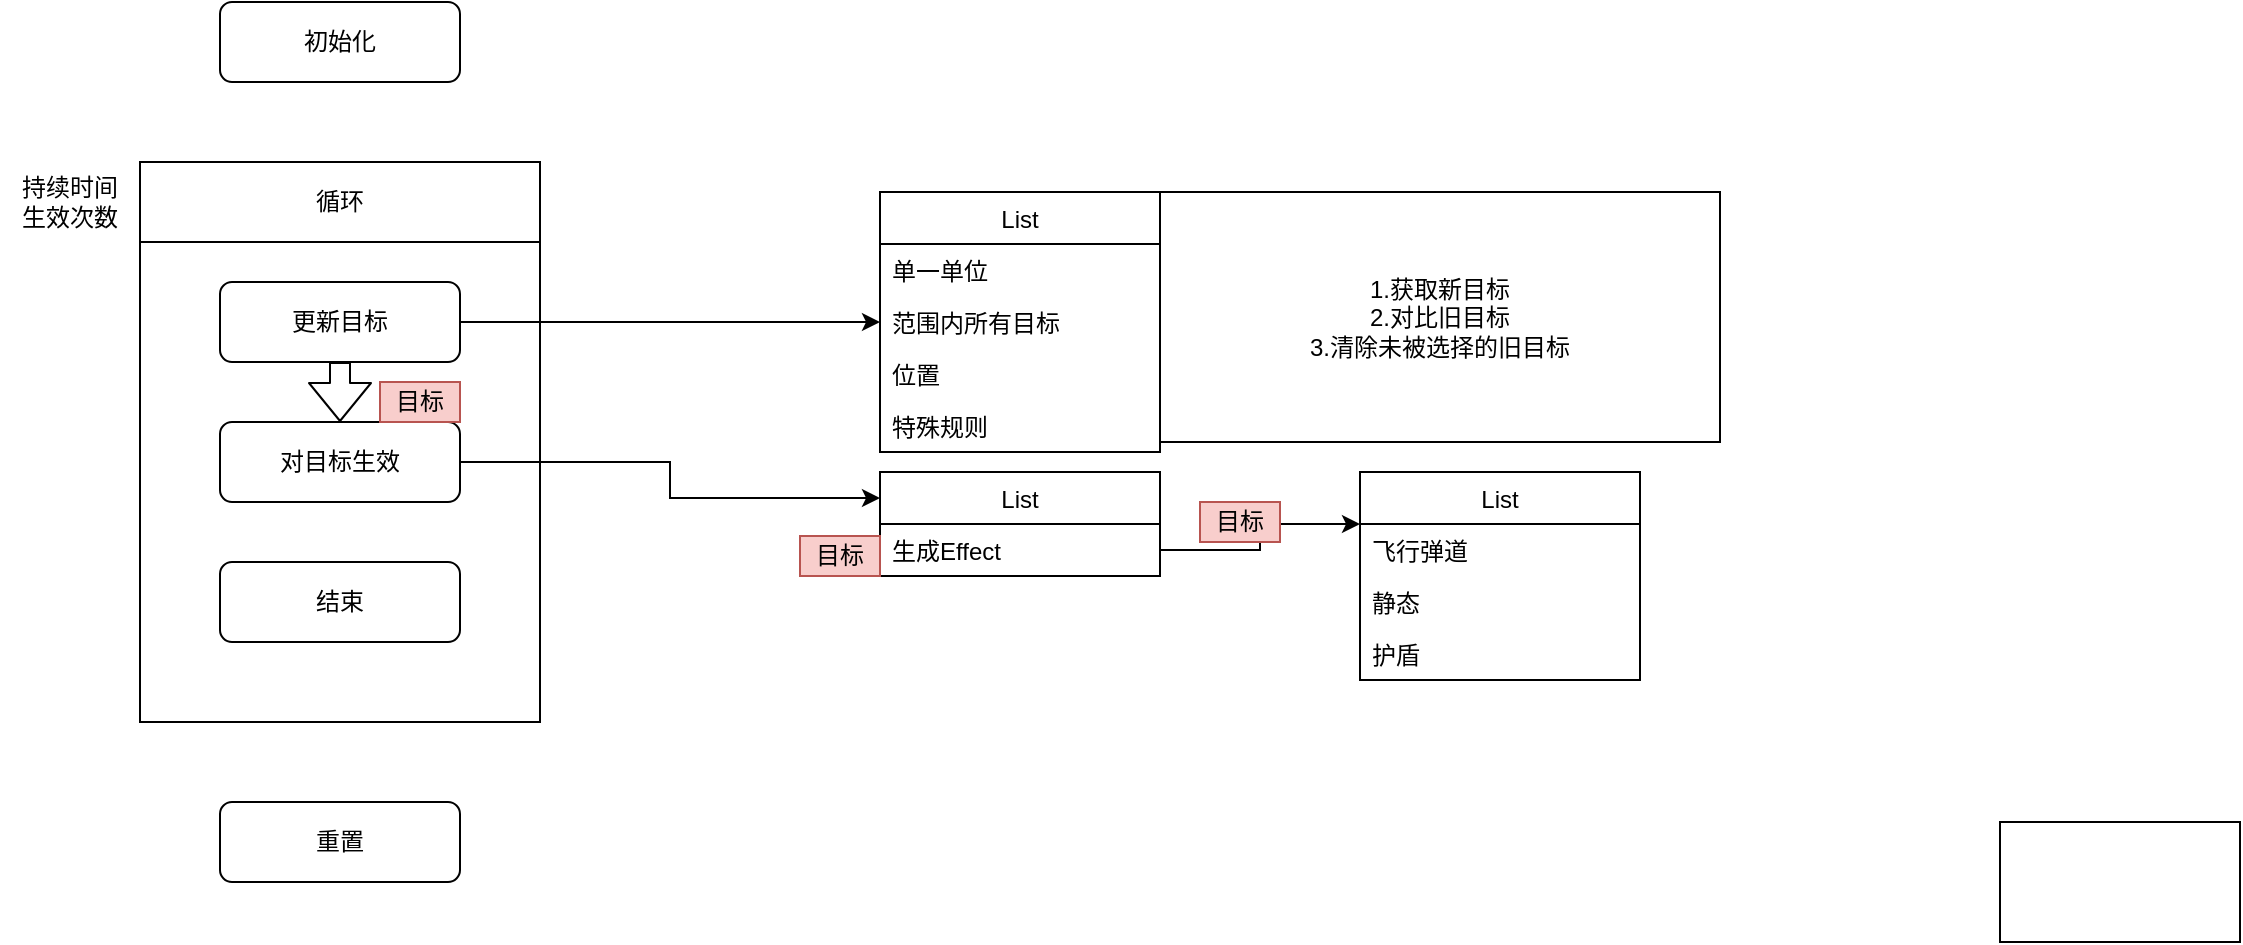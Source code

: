<mxfile version="14.6.13" type="device" pages="2"><diagram id="F3JDosgpihkRgjh5JBi6" name="Skill"><mxGraphModel dx="1178" dy="675" grid="1" gridSize="10" guides="1" tooltips="1" connect="1" arrows="1" fold="1" page="1" pageScale="1" pageWidth="827" pageHeight="1169" math="0" shadow="0"><root><mxCell id="0"/><mxCell id="1" parent="0"/><mxCell id="YdiRj9JRYe-i8Dj9gHdW-6" value="" style="rounded=0;whiteSpace=wrap;html=1;" vertex="1" parent="1"><mxGeometry x="200" y="160" width="200" height="240" as="geometry"/></mxCell><mxCell id="YdiRj9JRYe-i8Dj9gHdW-19" style="edgeStyle=orthogonalEdgeStyle;rounded=0;orthogonalLoop=1;jettySize=auto;html=1;exitX=1;exitY=0.5;exitDx=0;exitDy=0;entryX=0;entryY=0.5;entryDx=0;entryDy=0;" edge="1" parent="1" source="YdiRj9JRYe-i8Dj9gHdW-1" target="YdiRj9JRYe-i8Dj9gHdW-42"><mxGeometry relative="1" as="geometry"><mxPoint x="570" y="200" as="targetPoint"/></mxGeometry></mxCell><mxCell id="YdiRj9JRYe-i8Dj9gHdW-1" value="更新目标" style="rounded=1;whiteSpace=wrap;html=1;" vertex="1" parent="1"><mxGeometry x="240" y="180" width="120" height="40" as="geometry"/></mxCell><mxCell id="YdiRj9JRYe-i8Dj9gHdW-50" style="edgeStyle=orthogonalEdgeStyle;rounded=0;orthogonalLoop=1;jettySize=auto;html=1;exitX=1;exitY=0.5;exitDx=0;exitDy=0;entryX=0;entryY=0.25;entryDx=0;entryDy=0;" edge="1" parent="1" source="YdiRj9JRYe-i8Dj9gHdW-3" target="YdiRj9JRYe-i8Dj9gHdW-45"><mxGeometry relative="1" as="geometry"/></mxCell><mxCell id="YdiRj9JRYe-i8Dj9gHdW-3" value="对目标生效" style="rounded=1;whiteSpace=wrap;html=1;" vertex="1" parent="1"><mxGeometry x="240" y="250" width="120" height="40" as="geometry"/></mxCell><mxCell id="YdiRj9JRYe-i8Dj9gHdW-4" value="结束" style="rounded=1;whiteSpace=wrap;html=1;" vertex="1" parent="1"><mxGeometry x="240" y="320" width="120" height="40" as="geometry"/></mxCell><mxCell id="YdiRj9JRYe-i8Dj9gHdW-5" value="初始化" style="rounded=1;whiteSpace=wrap;html=1;" vertex="1" parent="1"><mxGeometry x="240" y="40" width="120" height="40" as="geometry"/></mxCell><mxCell id="YdiRj9JRYe-i8Dj9gHdW-7" value="循环" style="rounded=0;whiteSpace=wrap;html=1;" vertex="1" parent="1"><mxGeometry x="200" y="120" width="200" height="40" as="geometry"/></mxCell><mxCell id="YdiRj9JRYe-i8Dj9gHdW-8" value="重置" style="rounded=1;whiteSpace=wrap;html=1;" vertex="1" parent="1"><mxGeometry x="240" y="440" width="120" height="40" as="geometry"/></mxCell><mxCell id="YdiRj9JRYe-i8Dj9gHdW-21" value="1.获取新目标&lt;br&gt;2.对比旧目标&lt;br&gt;3.清除未被选择的旧目标" style="rounded=0;whiteSpace=wrap;html=1;" vertex="1" parent="1"><mxGeometry x="710" y="135" width="280" height="125" as="geometry"/></mxCell><mxCell id="YdiRj9JRYe-i8Dj9gHdW-22" value="" style="rounded=0;whiteSpace=wrap;html=1;" vertex="1" parent="1"><mxGeometry x="1130" y="450" width="120" height="60" as="geometry"/></mxCell><mxCell id="YdiRj9JRYe-i8Dj9gHdW-40" value="List" style="swimlane;fontStyle=0;childLayout=stackLayout;horizontal=1;startSize=26;horizontalStack=0;resizeParent=1;resizeParentMax=0;resizeLast=0;collapsible=1;marginBottom=0;" vertex="1" parent="1"><mxGeometry x="570" y="135" width="140" height="130" as="geometry"/></mxCell><mxCell id="YdiRj9JRYe-i8Dj9gHdW-41" value="单一单位" style="text;strokeColor=none;fillColor=none;align=left;verticalAlign=top;spacingLeft=4;spacingRight=4;overflow=hidden;rotatable=0;points=[[0,0.5],[1,0.5]];portConstraint=eastwest;" vertex="1" parent="YdiRj9JRYe-i8Dj9gHdW-40"><mxGeometry y="26" width="140" height="26" as="geometry"/></mxCell><mxCell id="YdiRj9JRYe-i8Dj9gHdW-42" value="范围内所有目标" style="text;strokeColor=none;fillColor=none;align=left;verticalAlign=top;spacingLeft=4;spacingRight=4;overflow=hidden;rotatable=0;points=[[0,0.5],[1,0.5]];portConstraint=eastwest;" vertex="1" parent="YdiRj9JRYe-i8Dj9gHdW-40"><mxGeometry y="52" width="140" height="26" as="geometry"/></mxCell><mxCell id="YdiRj9JRYe-i8Dj9gHdW-43" value="位置" style="text;strokeColor=none;fillColor=none;align=left;verticalAlign=top;spacingLeft=4;spacingRight=4;overflow=hidden;rotatable=0;points=[[0,0.5],[1,0.5]];portConstraint=eastwest;" vertex="1" parent="YdiRj9JRYe-i8Dj9gHdW-40"><mxGeometry y="78" width="140" height="26" as="geometry"/></mxCell><mxCell id="YdiRj9JRYe-i8Dj9gHdW-44" value="特殊规则" style="text;strokeColor=none;fillColor=none;align=left;verticalAlign=top;spacingLeft=4;spacingRight=4;overflow=hidden;rotatable=0;points=[[0,0.5],[1,0.5]];portConstraint=eastwest;" vertex="1" parent="YdiRj9JRYe-i8Dj9gHdW-40"><mxGeometry y="104" width="140" height="26" as="geometry"/></mxCell><mxCell id="YdiRj9JRYe-i8Dj9gHdW-45" value="List" style="swimlane;fontStyle=0;childLayout=stackLayout;horizontal=1;startSize=26;horizontalStack=0;resizeParent=1;resizeParentMax=0;resizeLast=0;collapsible=1;marginBottom=0;" vertex="1" parent="1"><mxGeometry x="570" y="275" width="140" height="52" as="geometry"/></mxCell><mxCell id="YdiRj9JRYe-i8Dj9gHdW-48" value="生成Effect" style="text;strokeColor=none;fillColor=none;align=left;verticalAlign=top;spacingLeft=4;spacingRight=4;overflow=hidden;rotatable=0;points=[[0,0.5],[1,0.5]];portConstraint=eastwest;" vertex="1" parent="YdiRj9JRYe-i8Dj9gHdW-45"><mxGeometry y="26" width="140" height="26" as="geometry"/></mxCell><mxCell id="YdiRj9JRYe-i8Dj9gHdW-55" value="List" style="swimlane;fontStyle=0;childLayout=stackLayout;horizontal=1;startSize=26;horizontalStack=0;resizeParent=1;resizeParentMax=0;resizeLast=0;collapsible=1;marginBottom=0;" vertex="1" parent="1"><mxGeometry x="810" y="275" width="140" height="104" as="geometry"/></mxCell><mxCell id="YdiRj9JRYe-i8Dj9gHdW-56" value="飞行弹道" style="text;strokeColor=none;fillColor=none;align=left;verticalAlign=top;spacingLeft=4;spacingRight=4;overflow=hidden;rotatable=0;points=[[0,0.5],[1,0.5]];portConstraint=eastwest;" vertex="1" parent="YdiRj9JRYe-i8Dj9gHdW-55"><mxGeometry y="26" width="140" height="26" as="geometry"/></mxCell><mxCell id="YdiRj9JRYe-i8Dj9gHdW-57" value="静态" style="text;strokeColor=none;fillColor=none;align=left;verticalAlign=top;spacingLeft=4;spacingRight=4;overflow=hidden;rotatable=0;points=[[0,0.5],[1,0.5]];portConstraint=eastwest;" vertex="1" parent="YdiRj9JRYe-i8Dj9gHdW-55"><mxGeometry y="52" width="140" height="26" as="geometry"/></mxCell><mxCell id="YdiRj9JRYe-i8Dj9gHdW-58" value="护盾" style="text;strokeColor=none;fillColor=none;align=left;verticalAlign=top;spacingLeft=4;spacingRight=4;overflow=hidden;rotatable=0;points=[[0,0.5],[1,0.5]];portConstraint=eastwest;" vertex="1" parent="YdiRj9JRYe-i8Dj9gHdW-55"><mxGeometry y="78" width="140" height="26" as="geometry"/></mxCell><mxCell id="YdiRj9JRYe-i8Dj9gHdW-59" style="edgeStyle=orthogonalEdgeStyle;rounded=0;orthogonalLoop=1;jettySize=auto;html=1;entryX=0;entryY=0.25;entryDx=0;entryDy=0;" edge="1" parent="1" source="YdiRj9JRYe-i8Dj9gHdW-48" target="YdiRj9JRYe-i8Dj9gHdW-55"><mxGeometry relative="1" as="geometry"/></mxCell><mxCell id="P1nmuSLMu06FCt3EkxzT-1" value="持续时间&lt;br&gt;生效次数&lt;br&gt;" style="text;html=1;strokeColor=none;fillColor=none;align=center;verticalAlign=middle;whiteSpace=wrap;rounded=0;" vertex="1" parent="1"><mxGeometry x="130" y="122.5" width="70" height="35" as="geometry"/></mxCell><mxCell id="6s4gLHsFQNfUnfwrfgXO-1" value="目标" style="text;html=1;strokeColor=#b85450;fillColor=#f8cecc;align=center;verticalAlign=middle;whiteSpace=wrap;rounded=0;" vertex="1" parent="1"><mxGeometry x="730" y="290" width="40" height="20" as="geometry"/></mxCell><mxCell id="6s4gLHsFQNfUnfwrfgXO-2" value="" style="shape=flexArrow;endArrow=classic;html=1;exitX=0.5;exitY=1;exitDx=0;exitDy=0;entryX=0.5;entryY=0;entryDx=0;entryDy=0;" edge="1" parent="1"><mxGeometry width="50" height="50" relative="1" as="geometry"><mxPoint x="300" y="220" as="sourcePoint"/><mxPoint x="300" y="250" as="targetPoint"/></mxGeometry></mxCell><mxCell id="6s4gLHsFQNfUnfwrfgXO-3" value="目标" style="text;html=1;strokeColor=#b85450;fillColor=#f8cecc;align=center;verticalAlign=middle;whiteSpace=wrap;rounded=0;" vertex="1" parent="1"><mxGeometry x="320" y="230" width="40" height="20" as="geometry"/></mxCell><mxCell id="6s4gLHsFQNfUnfwrfgXO-4" value="目标" style="text;html=1;strokeColor=#b85450;fillColor=#f8cecc;align=center;verticalAlign=middle;whiteSpace=wrap;rounded=0;" vertex="1" parent="1"><mxGeometry x="530" y="307" width="40" height="20" as="geometry"/></mxCell></root></mxGraphModel></diagram><diagram id="aGDIOiNdiLqutdlKNEWr" name="Effect"><mxGraphModel dx="982" dy="563" grid="1" gridSize="10" guides="1" tooltips="1" connect="1" arrows="1" fold="1" page="1" pageScale="1" pageWidth="827" pageHeight="1169" math="0" shadow="0"><root><mxCell id="I0zwq-77jll-99RGAgGD-0"/><mxCell id="I0zwq-77jll-99RGAgGD-1" parent="I0zwq-77jll-99RGAgGD-0"/><mxCell id="RY8Sp5Gn8iIh0VTOpBaD-0" value="List" style="swimlane;fontStyle=0;childLayout=stackLayout;horizontal=1;startSize=26;horizontalStack=0;resizeParent=1;resizeParentMax=0;resizeLast=0;collapsible=1;marginBottom=0;" vertex="1" parent="I0zwq-77jll-99RGAgGD-1"><mxGeometry x="160" y="200" width="140" height="130" as="geometry"/></mxCell><mxCell id="RY8Sp5Gn8iIh0VTOpBaD-1" value="飞行弹道" style="text;strokeColor=none;fillColor=none;align=left;verticalAlign=top;spacingLeft=4;spacingRight=4;overflow=hidden;rotatable=0;points=[[0,0.5],[1,0.5]];portConstraint=eastwest;" vertex="1" parent="RY8Sp5Gn8iIh0VTOpBaD-0"><mxGeometry y="26" width="140" height="26" as="geometry"/></mxCell><mxCell id="RY8Sp5Gn8iIh0VTOpBaD-2" value="静态" style="text;strokeColor=none;fillColor=none;align=left;verticalAlign=top;spacingLeft=4;spacingRight=4;overflow=hidden;rotatable=0;points=[[0,0.5],[1,0.5]];portConstraint=eastwest;" vertex="1" parent="RY8Sp5Gn8iIh0VTOpBaD-0"><mxGeometry y="52" width="140" height="26" as="geometry"/></mxCell><mxCell id="RY8Sp5Gn8iIh0VTOpBaD-3" value="护盾" style="text;strokeColor=none;fillColor=none;align=left;verticalAlign=top;spacingLeft=4;spacingRight=4;overflow=hidden;rotatable=0;points=[[0,0.5],[1,0.5]];portConstraint=eastwest;" vertex="1" parent="RY8Sp5Gn8iIh0VTOpBaD-0"><mxGeometry y="78" width="140" height="26" as="geometry"/></mxCell><mxCell id="7lb-HV8_OgAG8Z5Gshgk-0" value="无" style="text;strokeColor=none;fillColor=none;align=left;verticalAlign=top;spacingLeft=4;spacingRight=4;overflow=hidden;rotatable=0;points=[[0,0.5],[1,0.5]];portConstraint=eastwest;" vertex="1" parent="RY8Sp5Gn8iIh0VTOpBaD-0"><mxGeometry y="104" width="140" height="26" as="geometry"/></mxCell><mxCell id="RY8Sp5Gn8iIh0VTOpBaD-4" value="&lt;ul&gt;&lt;li&gt;上一次循环的旧目标&lt;/li&gt;&lt;li&gt;本次循环的新目标&lt;/li&gt;&lt;li&gt;Value 3&lt;/li&gt;&lt;/ul&gt;" style="text;strokeColor=none;fillColor=none;html=1;whiteSpace=wrap;verticalAlign=middle;overflow=hidden;" vertex="1" parent="I0zwq-77jll-99RGAgGD-1"><mxGeometry x="340" y="210" width="240" height="80" as="geometry"/></mxCell><mxCell id="RY8Sp5Gn8iIh0VTOpBaD-5" value="&lt;ul&gt;&lt;li&gt;持续时间&lt;/li&gt;&lt;li&gt;运动模式&lt;/li&gt;&lt;li&gt;是否跟随目标&lt;/li&gt;&lt;li&gt;是否在父物体原点&lt;/li&gt;&lt;li&gt;伤害&lt;/li&gt;&lt;li&gt;Buff&lt;/li&gt;&lt;/ul&gt;" style="text;strokeColor=none;fillColor=none;html=1;whiteSpace=wrap;verticalAlign=middle;overflow=hidden;" vertex="1" parent="I0zwq-77jll-99RGAgGD-1"><mxGeometry x="340" width="240" height="160" as="geometry"/></mxCell><mxCell id="ZMxh7IfHxj-gctxtM82z-0" value="" style="rounded=0;whiteSpace=wrap;html=1;" vertex="1" parent="I0zwq-77jll-99RGAgGD-1"><mxGeometry x="160" y="520" width="200" height="240" as="geometry"/></mxCell><mxCell id="ZMxh7IfHxj-gctxtM82z-1" value="更新目标" style="rounded=1;whiteSpace=wrap;html=1;" vertex="1" parent="I0zwq-77jll-99RGAgGD-1"><mxGeometry x="200" y="540" width="120" height="40" as="geometry"/></mxCell><mxCell id="_IWLuPINGO6c0xXHMr2--4" style="edgeStyle=orthogonalEdgeStyle;rounded=0;orthogonalLoop=1;jettySize=auto;html=1;exitX=1;exitY=0.5;exitDx=0;exitDy=0;entryX=0;entryY=0.25;entryDx=0;entryDy=0;" edge="1" parent="I0zwq-77jll-99RGAgGD-1" source="ZMxh7IfHxj-gctxtM82z-2" target="Q_mXSUWcaWe0vh09FUNe-0"><mxGeometry relative="1" as="geometry"><mxPoint x="460" y="626" as="targetPoint"/></mxGeometry></mxCell><mxCell id="ZMxh7IfHxj-gctxtM82z-2" value="对目标生效" style="rounded=1;whiteSpace=wrap;html=1;" vertex="1" parent="I0zwq-77jll-99RGAgGD-1"><mxGeometry x="200" y="610" width="120" height="40" as="geometry"/></mxCell><mxCell id="ZMxh7IfHxj-gctxtM82z-3" value="结束" style="rounded=1;whiteSpace=wrap;html=1;" vertex="1" parent="I0zwq-77jll-99RGAgGD-1"><mxGeometry x="200" y="680" width="120" height="40" as="geometry"/></mxCell><mxCell id="ZMxh7IfHxj-gctxtM82z-4" value="初始化" style="rounded=1;whiteSpace=wrap;html=1;" vertex="1" parent="I0zwq-77jll-99RGAgGD-1"><mxGeometry x="200" y="400" width="120" height="40" as="geometry"/></mxCell><mxCell id="ZMxh7IfHxj-gctxtM82z-5" value="循环" style="rounded=0;whiteSpace=wrap;html=1;" vertex="1" parent="I0zwq-77jll-99RGAgGD-1"><mxGeometry x="160" y="480" width="200" height="40" as="geometry"/></mxCell><mxCell id="ZMxh7IfHxj-gctxtM82z-6" value="重置" style="rounded=1;whiteSpace=wrap;html=1;" vertex="1" parent="I0zwq-77jll-99RGAgGD-1"><mxGeometry x="200" y="800" width="120" height="40" as="geometry"/></mxCell><mxCell id="Q_mXSUWcaWe0vh09FUNe-0" value="List" style="swimlane;fontStyle=0;childLayout=stackLayout;horizontal=1;startSize=26;horizontalStack=0;resizeParent=1;resizeParentMax=0;resizeLast=0;collapsible=1;marginBottom=0;" vertex="1" parent="I0zwq-77jll-99RGAgGD-1"><mxGeometry x="480" y="600" width="140" height="104" as="geometry"/></mxCell><mxCell id="Q_mXSUWcaWe0vh09FUNe-1" value="伤害" style="text;strokeColor=none;fillColor=none;align=left;verticalAlign=top;spacingLeft=4;spacingRight=4;overflow=hidden;rotatable=0;points=[[0,0.5],[1,0.5]];portConstraint=eastwest;" vertex="1" parent="Q_mXSUWcaWe0vh09FUNe-0"><mxGeometry y="26" width="140" height="26" as="geometry"/></mxCell><mxCell id="Q_mXSUWcaWe0vh09FUNe-2" value="Buff" style="text;strokeColor=none;fillColor=none;align=left;verticalAlign=top;spacingLeft=4;spacingRight=4;overflow=hidden;rotatable=0;points=[[0,0.5],[1,0.5]];portConstraint=eastwest;" vertex="1" parent="Q_mXSUWcaWe0vh09FUNe-0"><mxGeometry y="52" width="140" height="26" as="geometry"/></mxCell><mxCell id="Q_mXSUWcaWe0vh09FUNe-3" value="生成Effect" style="text;strokeColor=none;fillColor=none;align=left;verticalAlign=top;spacingLeft=4;spacingRight=4;overflow=hidden;rotatable=0;points=[[0,0.5],[1,0.5]];portConstraint=eastwest;" vertex="1" parent="Q_mXSUWcaWe0vh09FUNe-0"><mxGeometry y="78" width="140" height="26" as="geometry"/></mxCell><mxCell id="Q_mXSUWcaWe0vh09FUNe-6" value="" style="shape=flexArrow;endArrow=classic;html=1;exitX=0.5;exitY=1;exitDx=0;exitDy=0;entryX=0.5;entryY=0;entryDx=0;entryDy=0;" edge="1" parent="I0zwq-77jll-99RGAgGD-1" source="ZMxh7IfHxj-gctxtM82z-1" target="ZMxh7IfHxj-gctxtM82z-2"><mxGeometry width="50" height="50" relative="1" as="geometry"><mxPoint x="220" y="630" as="sourcePoint"/><mxPoint x="270" y="580" as="targetPoint"/></mxGeometry></mxCell><mxCell id="tYzaFt1XqO3XXr3cO0mG-0" value="目标" style="text;html=1;strokeColor=#b85450;fillColor=#f8cecc;align=center;verticalAlign=middle;whiteSpace=wrap;rounded=0;" vertex="1" parent="I0zwq-77jll-99RGAgGD-1"><mxGeometry x="280" y="580" width="40" height="20" as="geometry"/></mxCell><mxCell id="tYzaFt1XqO3XXr3cO0mG-1" value="目标" style="text;html=1;strokeColor=#b85450;fillColor=#f8cecc;align=center;verticalAlign=middle;whiteSpace=wrap;rounded=0;" vertex="1" parent="I0zwq-77jll-99RGAgGD-1"><mxGeometry x="410" y="600" width="40" height="20" as="geometry"/></mxCell></root></mxGraphModel></diagram></mxfile>